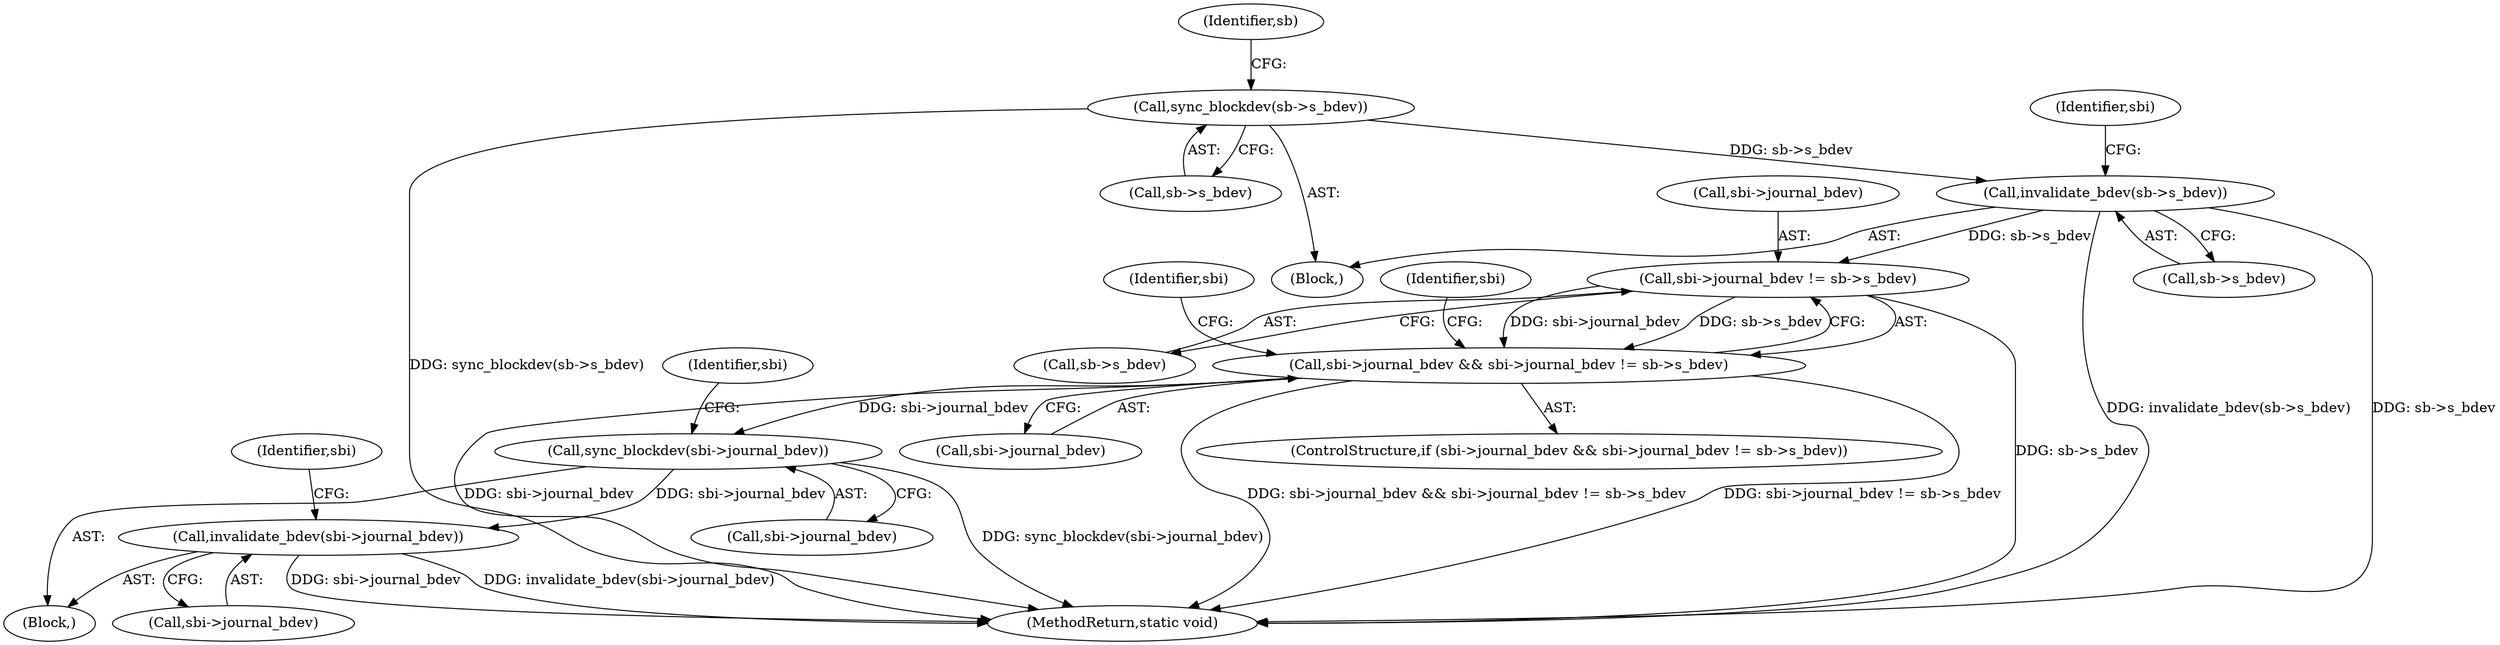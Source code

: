 digraph "0_linux_82939d7999dfc1f1998c4b1c12e2f19edbdff272_0@pointer" {
"1000297" [label="(Call,sbi->journal_bdev != sb->s_bdev)"];
"1000288" [label="(Call,invalidate_bdev(sb->s_bdev))"];
"1000284" [label="(Call,sync_blockdev(sb->s_bdev))"];
"1000293" [label="(Call,sbi->journal_bdev && sbi->journal_bdev != sb->s_bdev)"];
"1000305" [label="(Call,sync_blockdev(sbi->journal_bdev))"];
"1000309" [label="(Call,invalidate_bdev(sbi->journal_bdev))"];
"1000311" [label="(Identifier,sbi)"];
"1000284" [label="(Call,sync_blockdev(sb->s_bdev))"];
"1000366" [label="(MethodReturn,static void)"];
"1000297" [label="(Call,sbi->journal_bdev != sb->s_bdev)"];
"1000289" [label="(Call,sb->s_bdev)"];
"1000314" [label="(Identifier,sbi)"];
"1000306" [label="(Call,sbi->journal_bdev)"];
"1000304" [label="(Block,)"];
"1000293" [label="(Call,sbi->journal_bdev && sbi->journal_bdev != sb->s_bdev)"];
"1000310" [label="(Call,sbi->journal_bdev)"];
"1000298" [label="(Call,sbi->journal_bdev)"];
"1000317" [label="(Identifier,sbi)"];
"1000292" [label="(ControlStructure,if (sbi->journal_bdev && sbi->journal_bdev != sb->s_bdev))"];
"1000295" [label="(Identifier,sbi)"];
"1000309" [label="(Call,invalidate_bdev(sbi->journal_bdev))"];
"1000288" [label="(Call,invalidate_bdev(sb->s_bdev))"];
"1000301" [label="(Call,sb->s_bdev)"];
"1000307" [label="(Identifier,sbi)"];
"1000294" [label="(Call,sbi->journal_bdev)"];
"1000285" [label="(Call,sb->s_bdev)"];
"1000290" [label="(Identifier,sb)"];
"1000305" [label="(Call,sync_blockdev(sbi->journal_bdev))"];
"1000105" [label="(Block,)"];
"1000297" -> "1000293"  [label="AST: "];
"1000297" -> "1000301"  [label="CFG: "];
"1000298" -> "1000297"  [label="AST: "];
"1000301" -> "1000297"  [label="AST: "];
"1000293" -> "1000297"  [label="CFG: "];
"1000297" -> "1000366"  [label="DDG: sb->s_bdev"];
"1000297" -> "1000293"  [label="DDG: sbi->journal_bdev"];
"1000297" -> "1000293"  [label="DDG: sb->s_bdev"];
"1000288" -> "1000297"  [label="DDG: sb->s_bdev"];
"1000288" -> "1000105"  [label="AST: "];
"1000288" -> "1000289"  [label="CFG: "];
"1000289" -> "1000288"  [label="AST: "];
"1000295" -> "1000288"  [label="CFG: "];
"1000288" -> "1000366"  [label="DDG: sb->s_bdev"];
"1000288" -> "1000366"  [label="DDG: invalidate_bdev(sb->s_bdev)"];
"1000284" -> "1000288"  [label="DDG: sb->s_bdev"];
"1000284" -> "1000105"  [label="AST: "];
"1000284" -> "1000285"  [label="CFG: "];
"1000285" -> "1000284"  [label="AST: "];
"1000290" -> "1000284"  [label="CFG: "];
"1000284" -> "1000366"  [label="DDG: sync_blockdev(sb->s_bdev)"];
"1000293" -> "1000292"  [label="AST: "];
"1000293" -> "1000294"  [label="CFG: "];
"1000294" -> "1000293"  [label="AST: "];
"1000307" -> "1000293"  [label="CFG: "];
"1000317" -> "1000293"  [label="CFG: "];
"1000293" -> "1000366"  [label="DDG: sbi->journal_bdev"];
"1000293" -> "1000366"  [label="DDG: sbi->journal_bdev && sbi->journal_bdev != sb->s_bdev"];
"1000293" -> "1000366"  [label="DDG: sbi->journal_bdev != sb->s_bdev"];
"1000293" -> "1000305"  [label="DDG: sbi->journal_bdev"];
"1000305" -> "1000304"  [label="AST: "];
"1000305" -> "1000306"  [label="CFG: "];
"1000306" -> "1000305"  [label="AST: "];
"1000311" -> "1000305"  [label="CFG: "];
"1000305" -> "1000366"  [label="DDG: sync_blockdev(sbi->journal_bdev)"];
"1000305" -> "1000309"  [label="DDG: sbi->journal_bdev"];
"1000309" -> "1000304"  [label="AST: "];
"1000309" -> "1000310"  [label="CFG: "];
"1000310" -> "1000309"  [label="AST: "];
"1000314" -> "1000309"  [label="CFG: "];
"1000309" -> "1000366"  [label="DDG: sbi->journal_bdev"];
"1000309" -> "1000366"  [label="DDG: invalidate_bdev(sbi->journal_bdev)"];
}

